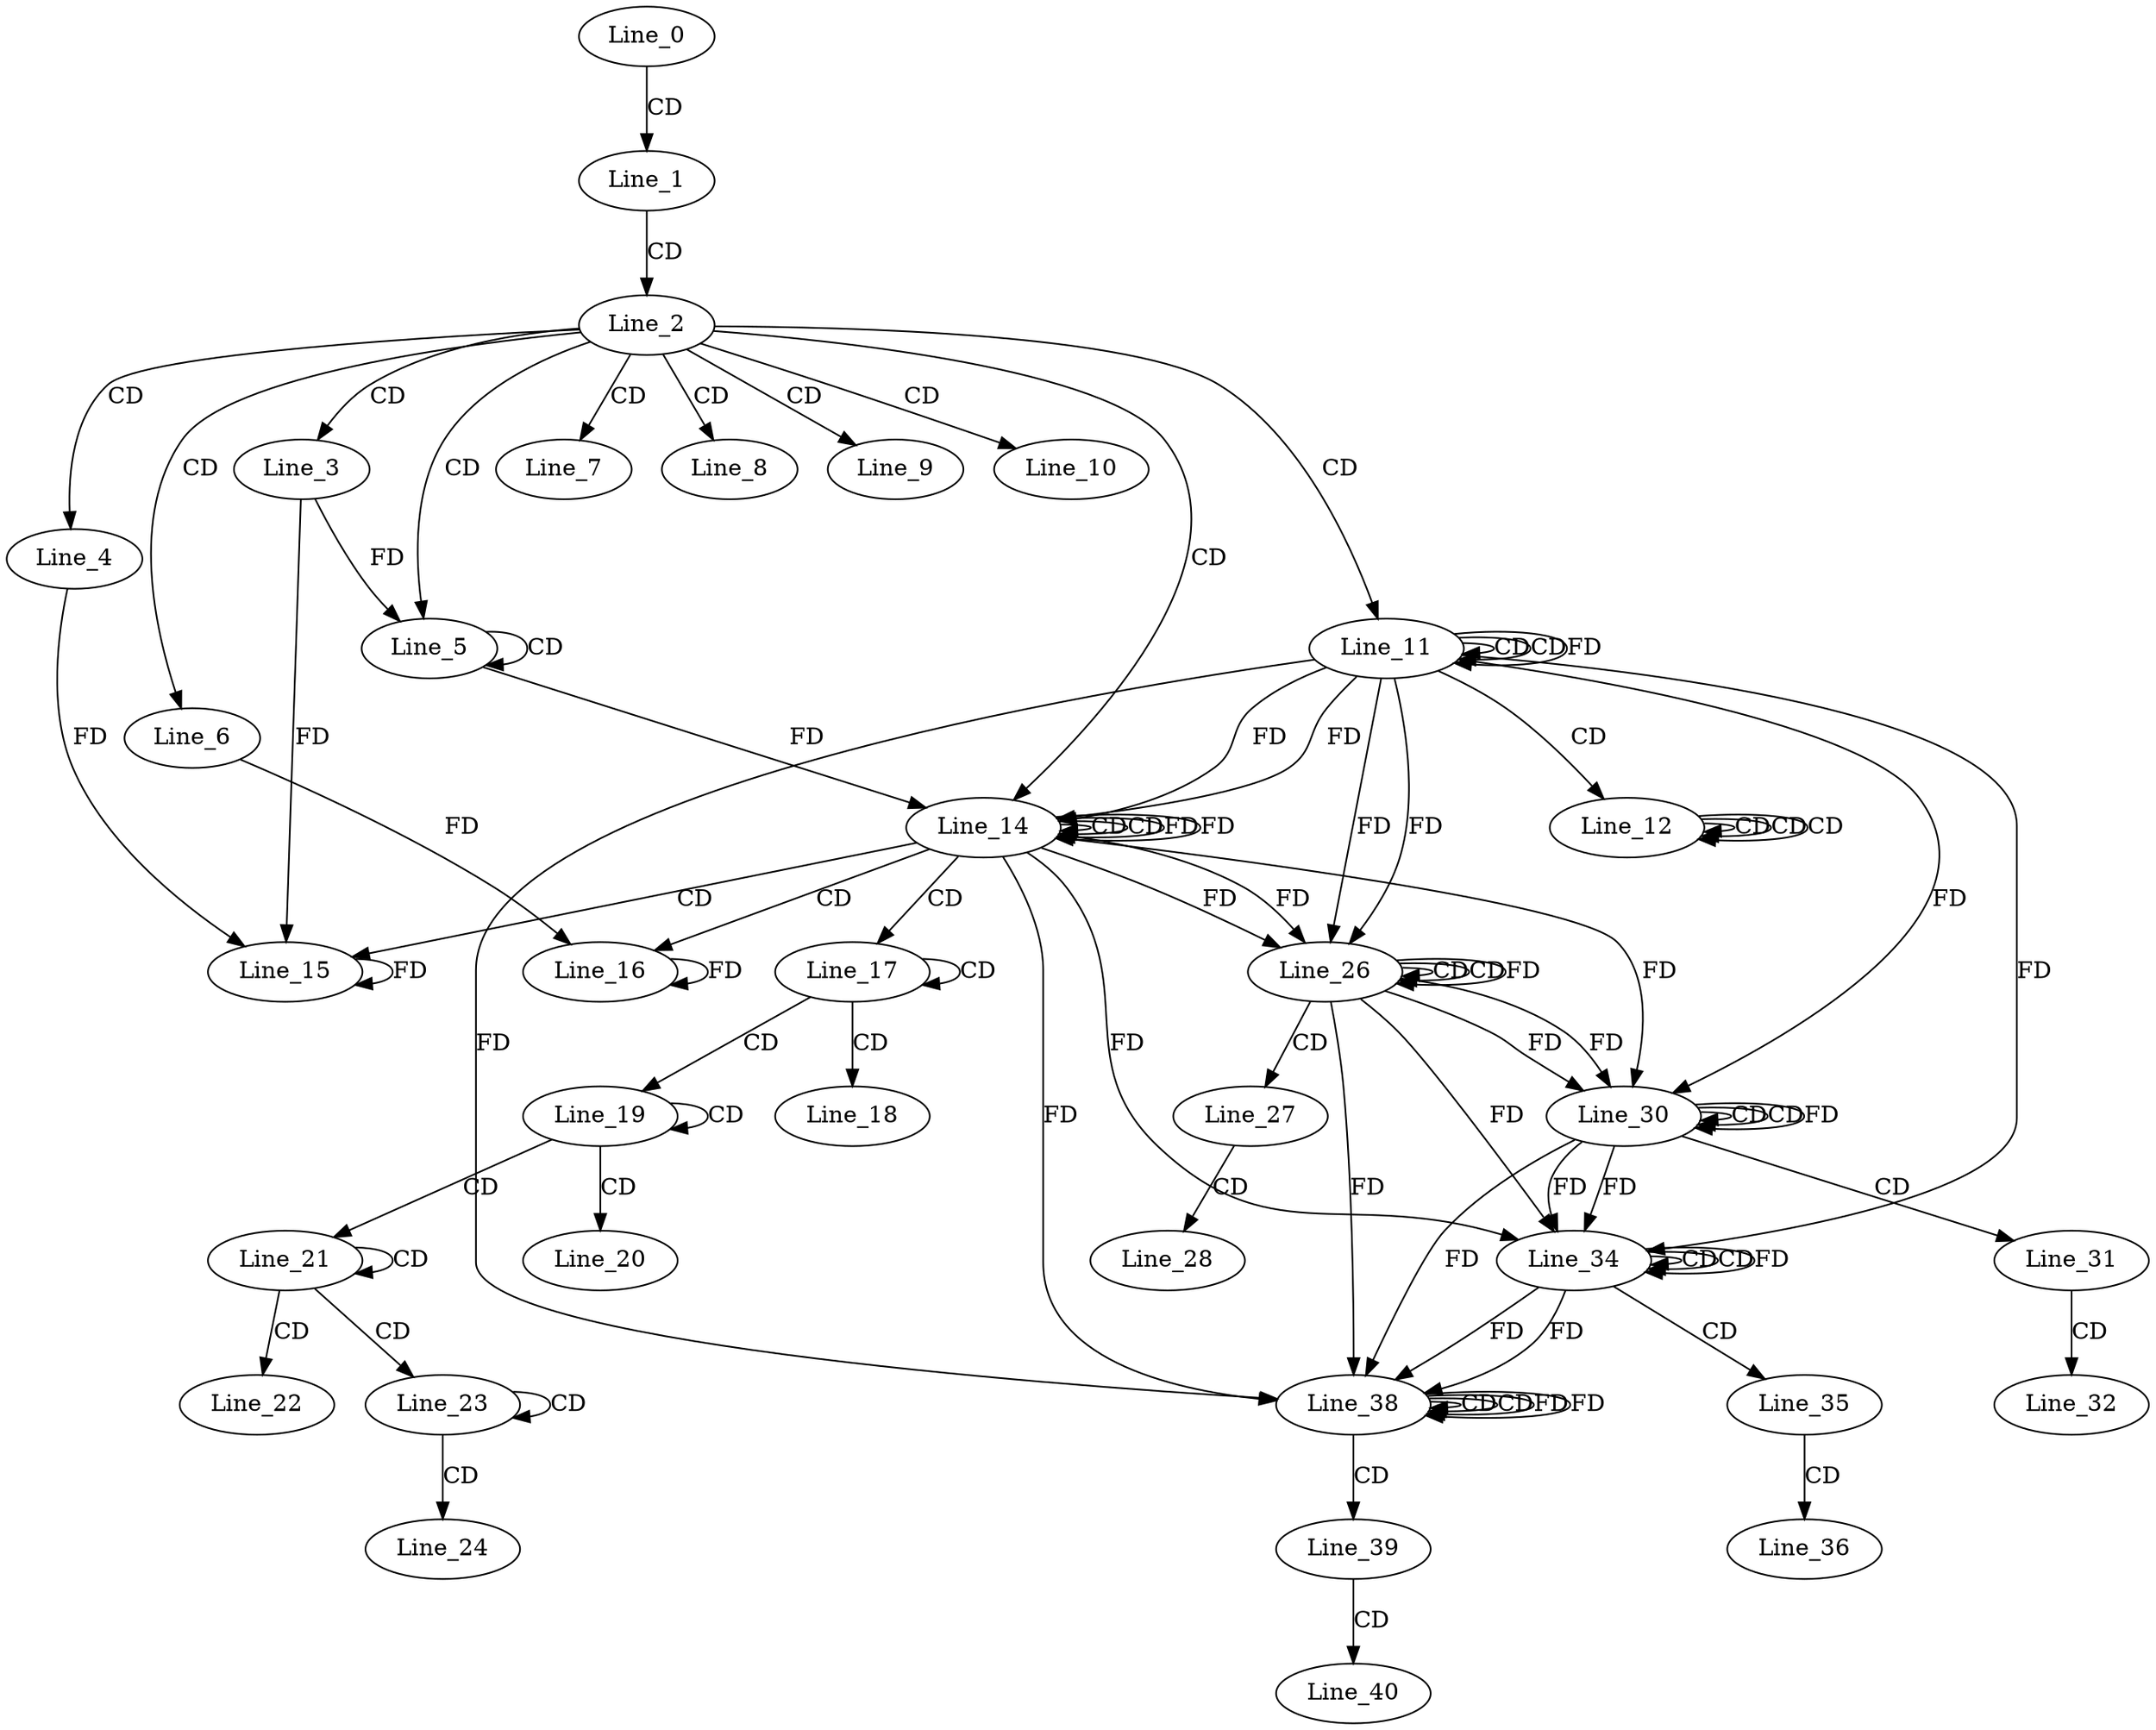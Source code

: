 digraph G {
  Line_0;
  Line_1;
  Line_2;
  Line_3;
  Line_4;
  Line_5;
  Line_5;
  Line_5;
  Line_6;
  Line_7;
  Line_8;
  Line_9;
  Line_10;
  Line_11;
  Line_11;
  Line_11;
  Line_12;
  Line_12;
  Line_12;
  Line_12;
  Line_14;
  Line_14;
  Line_14;
  Line_15;
  Line_15;
  Line_15;
  Line_16;
  Line_16;
  Line_17;
  Line_17;
  Line_18;
  Line_19;
  Line_19;
  Line_20;
  Line_21;
  Line_21;
  Line_22;
  Line_23;
  Line_23;
  Line_24;
  Line_26;
  Line_26;
  Line_26;
  Line_27;
  Line_28;
  Line_30;
  Line_30;
  Line_30;
  Line_31;
  Line_32;
  Line_34;
  Line_34;
  Line_34;
  Line_35;
  Line_36;
  Line_38;
  Line_38;
  Line_38;
  Line_39;
  Line_40;
  Line_0 -> Line_1 [ label="CD" ];
  Line_1 -> Line_2 [ label="CD" ];
  Line_2 -> Line_3 [ label="CD" ];
  Line_2 -> Line_4 [ label="CD" ];
  Line_2 -> Line_5 [ label="CD" ];
  Line_5 -> Line_5 [ label="CD" ];
  Line_3 -> Line_5 [ label="FD" ];
  Line_2 -> Line_6 [ label="CD" ];
  Line_2 -> Line_7 [ label="CD" ];
  Line_2 -> Line_8 [ label="CD" ];
  Line_2 -> Line_9 [ label="CD" ];
  Line_2 -> Line_10 [ label="CD" ];
  Line_2 -> Line_11 [ label="CD" ];
  Line_11 -> Line_11 [ label="CD" ];
  Line_11 -> Line_11 [ label="CD" ];
  Line_11 -> Line_11 [ label="FD" ];
  Line_11 -> Line_12 [ label="CD" ];
  Line_12 -> Line_12 [ label="CD" ];
  Line_12 -> Line_12 [ label="CD" ];
  Line_12 -> Line_12 [ label="CD" ];
  Line_2 -> Line_14 [ label="CD" ];
  Line_14 -> Line_14 [ label="CD" ];
  Line_11 -> Line_14 [ label="FD" ];
  Line_5 -> Line_14 [ label="FD" ];
  Line_14 -> Line_14 [ label="CD" ];
  Line_14 -> Line_14 [ label="FD" ];
  Line_11 -> Line_14 [ label="FD" ];
  Line_14 -> Line_15 [ label="CD" ];
  Line_15 -> Line_15 [ label="FD" ];
  Line_4 -> Line_15 [ label="FD" ];
  Line_3 -> Line_15 [ label="FD" ];
  Line_14 -> Line_16 [ label="CD" ];
  Line_16 -> Line_16 [ label="FD" ];
  Line_6 -> Line_16 [ label="FD" ];
  Line_14 -> Line_17 [ label="CD" ];
  Line_17 -> Line_17 [ label="CD" ];
  Line_17 -> Line_18 [ label="CD" ];
  Line_17 -> Line_19 [ label="CD" ];
  Line_19 -> Line_19 [ label="CD" ];
  Line_19 -> Line_20 [ label="CD" ];
  Line_19 -> Line_21 [ label="CD" ];
  Line_21 -> Line_21 [ label="CD" ];
  Line_21 -> Line_22 [ label="CD" ];
  Line_21 -> Line_23 [ label="CD" ];
  Line_23 -> Line_23 [ label="CD" ];
  Line_23 -> Line_24 [ label="CD" ];
  Line_26 -> Line_26 [ label="CD" ];
  Line_14 -> Line_26 [ label="FD" ];
  Line_11 -> Line_26 [ label="FD" ];
  Line_26 -> Line_26 [ label="CD" ];
  Line_26 -> Line_26 [ label="FD" ];
  Line_14 -> Line_26 [ label="FD" ];
  Line_11 -> Line_26 [ label="FD" ];
  Line_26 -> Line_27 [ label="CD" ];
  Line_27 -> Line_28 [ label="CD" ];
  Line_30 -> Line_30 [ label="CD" ];
  Line_26 -> Line_30 [ label="FD" ];
  Line_30 -> Line_30 [ label="CD" ];
  Line_30 -> Line_30 [ label="FD" ];
  Line_26 -> Line_30 [ label="FD" ];
  Line_14 -> Line_30 [ label="FD" ];
  Line_11 -> Line_30 [ label="FD" ];
  Line_30 -> Line_31 [ label="CD" ];
  Line_31 -> Line_32 [ label="CD" ];
  Line_34 -> Line_34 [ label="CD" ];
  Line_30 -> Line_34 [ label="FD" ];
  Line_34 -> Line_34 [ label="CD" ];
  Line_34 -> Line_34 [ label="FD" ];
  Line_30 -> Line_34 [ label="FD" ];
  Line_26 -> Line_34 [ label="FD" ];
  Line_14 -> Line_34 [ label="FD" ];
  Line_11 -> Line_34 [ label="FD" ];
  Line_34 -> Line_35 [ label="CD" ];
  Line_35 -> Line_36 [ label="CD" ];
  Line_38 -> Line_38 [ label="CD" ];
  Line_34 -> Line_38 [ label="FD" ];
  Line_38 -> Line_38 [ label="CD" ];
  Line_38 -> Line_38 [ label="FD" ];
  Line_34 -> Line_38 [ label="FD" ];
  Line_30 -> Line_38 [ label="FD" ];
  Line_26 -> Line_38 [ label="FD" ];
  Line_14 -> Line_38 [ label="FD" ];
  Line_11 -> Line_38 [ label="FD" ];
  Line_38 -> Line_39 [ label="CD" ];
  Line_39 -> Line_40 [ label="CD" ];
  Line_14 -> Line_14 [ label="FD" ];
  Line_38 -> Line_38 [ label="FD" ];
}
